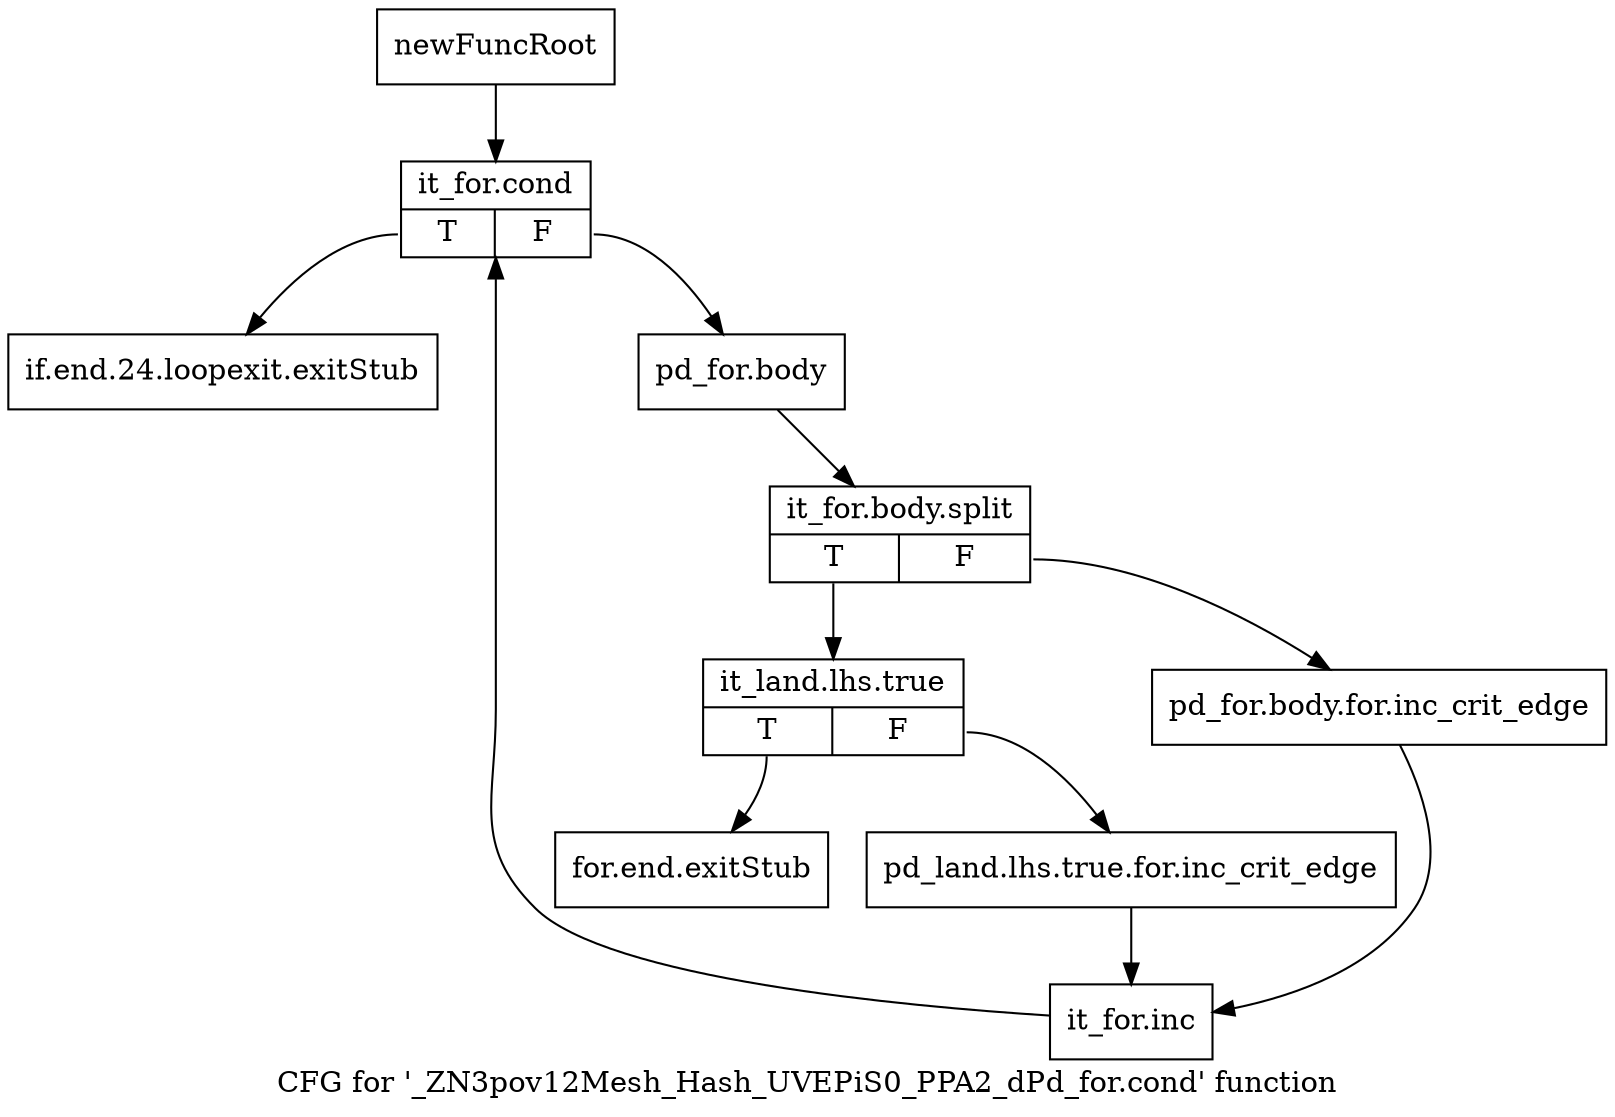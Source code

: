 digraph "CFG for '_ZN3pov12Mesh_Hash_UVEPiS0_PPA2_dPd_for.cond' function" {
	label="CFG for '_ZN3pov12Mesh_Hash_UVEPiS0_PPA2_dPd_for.cond' function";

	Node0x269f620 [shape=record,label="{newFuncRoot}"];
	Node0x269f620 -> Node0x269f710;
	Node0x269f670 [shape=record,label="{if.end.24.loopexit.exitStub}"];
	Node0x269f6c0 [shape=record,label="{for.end.exitStub}"];
	Node0x269f710 [shape=record,label="{it_for.cond|{<s0>T|<s1>F}}"];
	Node0x269f710:s0 -> Node0x269f670;
	Node0x269f710:s1 -> Node0x269f760;
	Node0x269f760 [shape=record,label="{pd_for.body}"];
	Node0x269f760 -> Node0x3762920;
	Node0x3762920 [shape=record,label="{it_for.body.split|{<s0>T|<s1>F}}"];
	Node0x3762920:s0 -> Node0x269f800;
	Node0x3762920:s1 -> Node0x269f7b0;
	Node0x269f7b0 [shape=record,label="{pd_for.body.for.inc_crit_edge}"];
	Node0x269f7b0 -> Node0x269f8a0;
	Node0x269f800 [shape=record,label="{it_land.lhs.true|{<s0>T|<s1>F}}"];
	Node0x269f800:s0 -> Node0x269f6c0;
	Node0x269f800:s1 -> Node0x269f850;
	Node0x269f850 [shape=record,label="{pd_land.lhs.true.for.inc_crit_edge}"];
	Node0x269f850 -> Node0x269f8a0;
	Node0x269f8a0 [shape=record,label="{it_for.inc}"];
	Node0x269f8a0 -> Node0x269f710;
}
